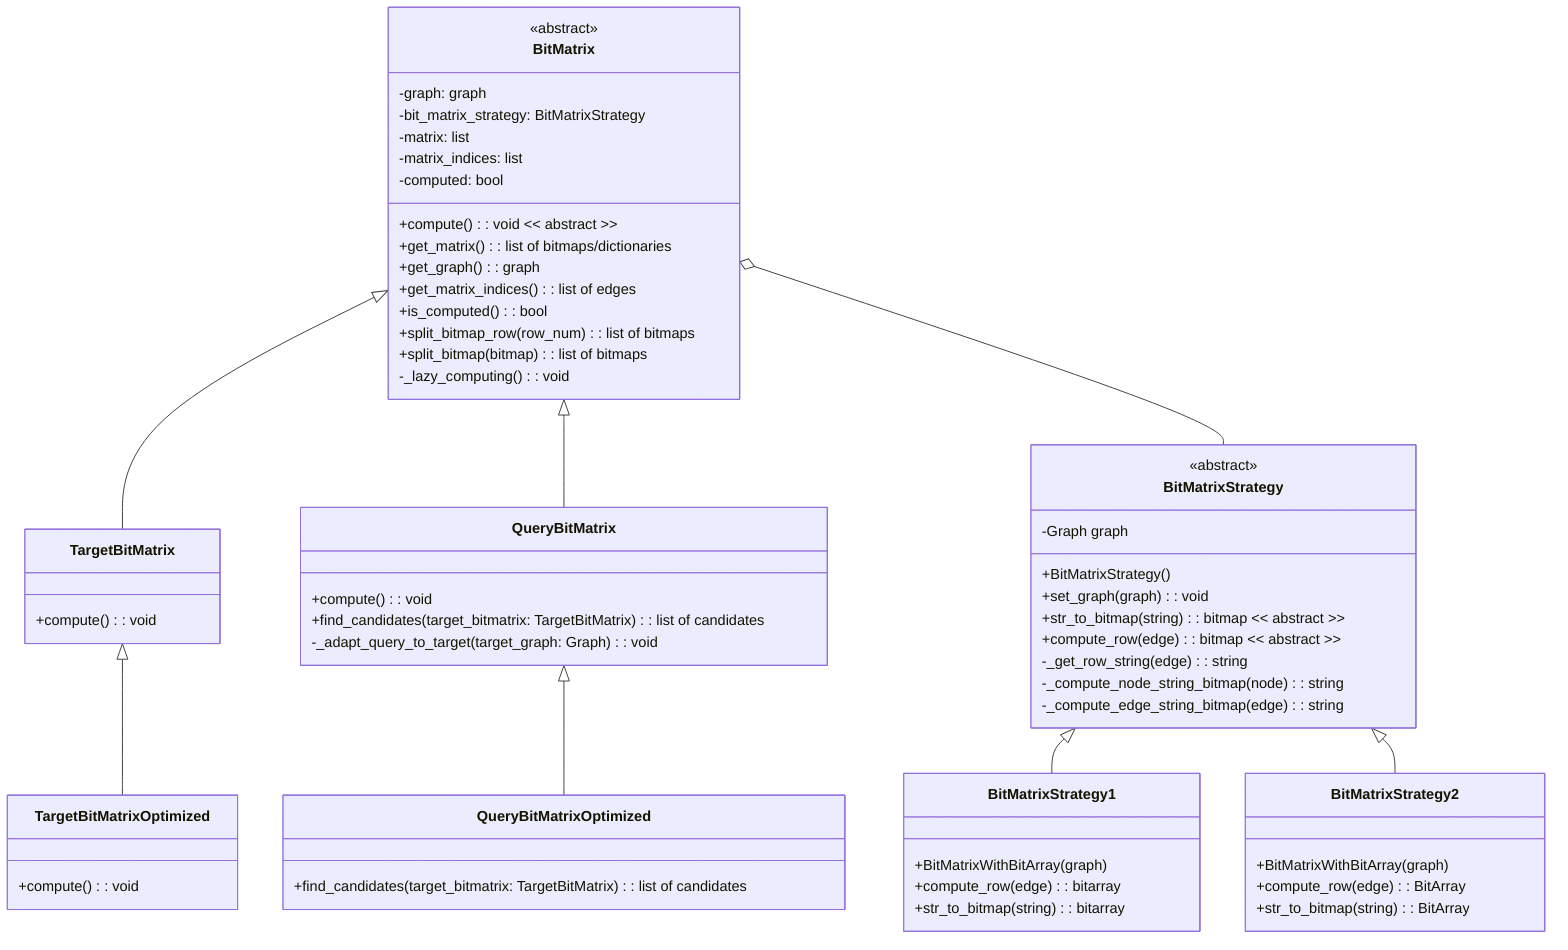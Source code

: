 classDiagram

    BitMatrix <|-- TargetBitMatrix
    BitMatrix <|-- QueryBitMatrix
    BitMatrixStrategy <|-- BitMatrixStrategy1
    BitMatrixStrategy <|-- BitMatrixStrategy2
    TargetBitMatrix <|-- TargetBitMatrixOptimized
    QueryBitMatrix <|-- QueryBitMatrixOptimized
    BitMatrix o-- BitMatrixStrategy

    class BitMatrix {
        <<abstract>>
        +compute(): void << abstract >>
        +get_matrix(): list of bitmaps/dictionaries
        +get_graph(): graph
        +get_matrix_indices(): list of edges
        +is_computed(): bool
        +split_bitmap_row(row_num): list of bitmaps
        +split_bitmap(bitmap): list of bitmaps
        -_lazy_computing(): void

        -graph: graph
        -bit_matrix_strategy: BitMatrixStrategy
        -matrix: list
        -matrix_indices: list
        -computed: bool
    }
    class QueryBitMatrix {
        +compute(): void
        +find_candidates(target_bitmatrix: TargetBitMatrix): list of candidates
        -_adapt_query_to_target(target_graph: Graph): void
    }
    class TargetBitMatrix {
        +compute(): void
    }
    class TargetBitMatrixOptimized {
        +compute(): void
    }
    class QueryBitMatrixOptimized {
        +find_candidates(target_bitmatrix: TargetBitMatrix): list of candidates
    }

    class BitMatrixStrategy {
        -Graph graph
        <<abstract>>
        +BitMatrixStrategy()
        +set_graph(graph) : void
        +str_to_bitmap(string) : bitmap << abstract >>
        +compute_row(edge) : bitmap << abstract >>
        -_get_row_string(edge) : string
        -_compute_node_string_bitmap(node) : string
        -_compute_edge_string_bitmap(edge) : string
    }

    class BitMatrixStrategy1 {
        +BitMatrixWithBitArray(graph)
        +compute_row(edge) : bitarray
        +str_to_bitmap(string) : bitarray
    }

    class BitMatrixStrategy2 {
        +BitMatrixWithBitArray(graph)
        +compute_row(edge) : BitArray
        +str_to_bitmap(string) : BitArray
    }